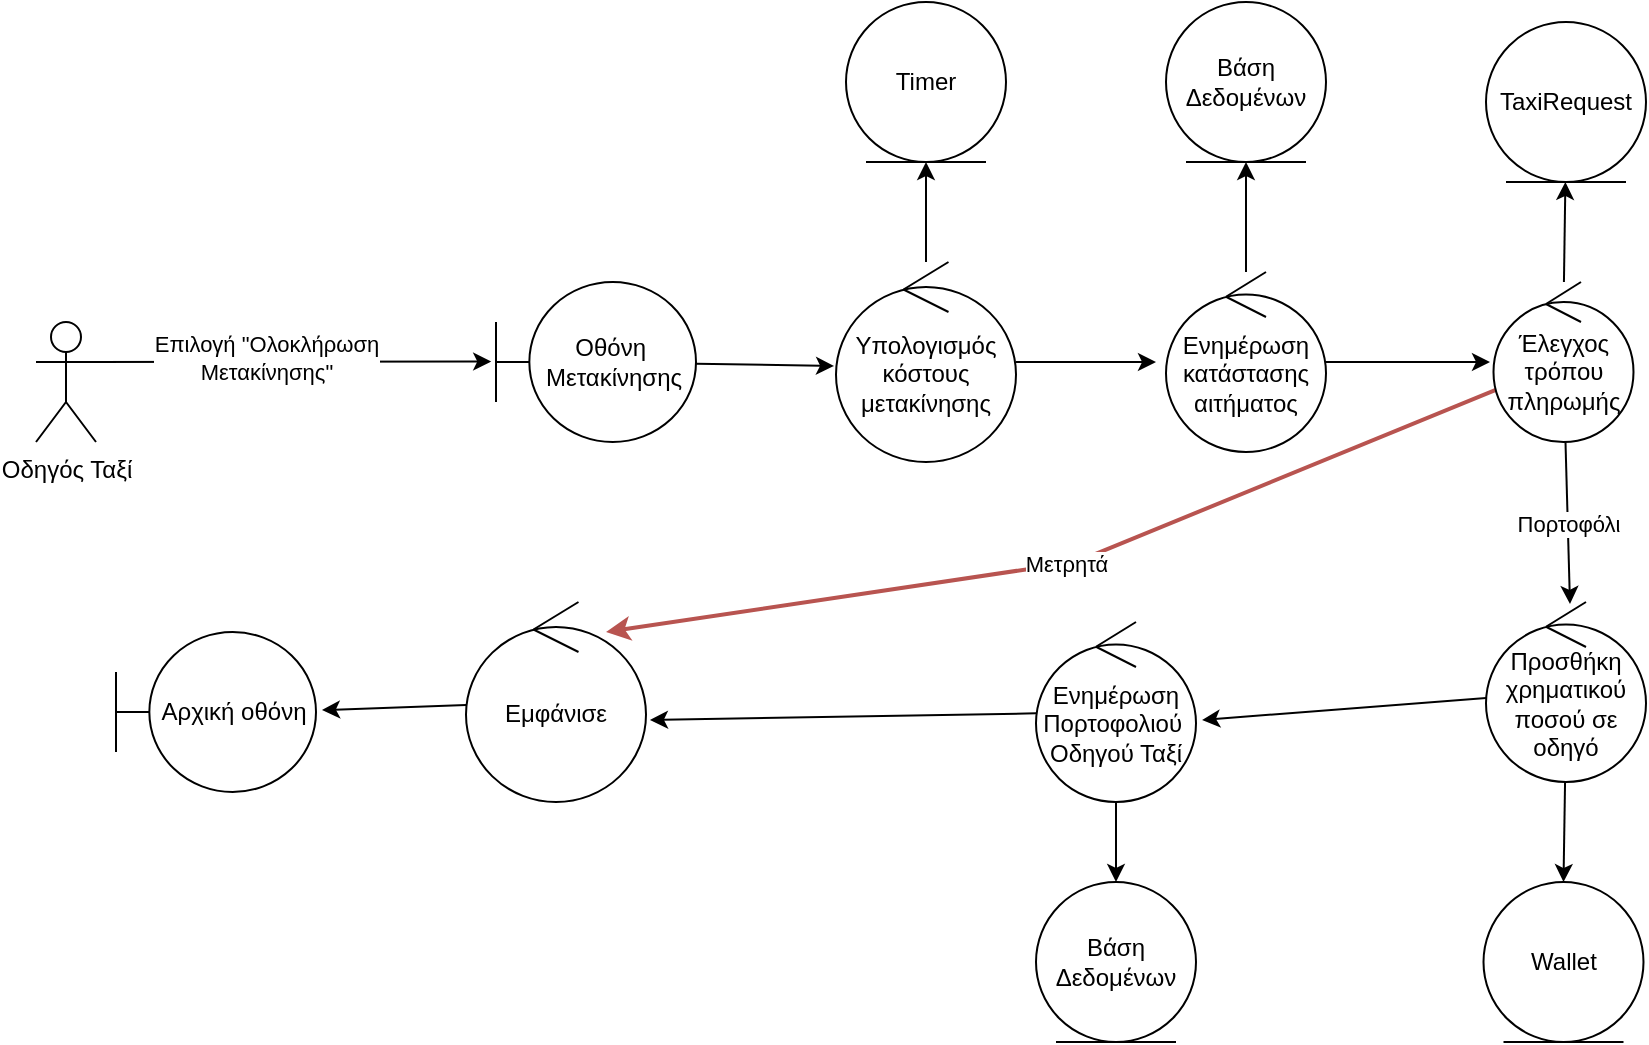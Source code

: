 <mxfile>
    <diagram id="ZnUvBVadmKkvFejZgnjO" name="Page-1">
        <mxGraphModel dx="1186" dy="1139" grid="1" gridSize="10" guides="1" tooltips="1" connect="1" arrows="1" fold="1" page="1" pageScale="1" pageWidth="850" pageHeight="1100" math="0" shadow="0">
            <root>
                <mxCell id="0"/>
                <mxCell id="1" parent="0"/>
                <mxCell id="4" style="edgeStyle=none;html=1;exitX=1;exitY=0.333;exitDx=0;exitDy=0;exitPerimeter=0;entryX=-0.024;entryY=0.497;entryDx=0;entryDy=0;entryPerimeter=0;strokeWidth=1;" parent="1" source="2" target="3" edge="1">
                    <mxGeometry relative="1" as="geometry"/>
                </mxCell>
                <mxCell id="6" value="Επιλογή &quot;Ολοκλήρωση&lt;br&gt;Μετακίνησης&quot;" style="edgeLabel;html=1;align=center;verticalAlign=middle;resizable=0;points=[];" parent="4" vertex="1" connectable="0">
                    <mxGeometry x="-0.143" y="2" relative="1" as="geometry">
                        <mxPoint as="offset"/>
                    </mxGeometry>
                </mxCell>
                <mxCell id="2" value="Οδηγός Ταξί" style="shape=umlActor;verticalLabelPosition=bottom;verticalAlign=top;html=1;" parent="1" vertex="1">
                    <mxGeometry x="120" y="270" width="30" height="60" as="geometry"/>
                </mxCell>
                <mxCell id="69" style="edgeStyle=none;html=1;entryX=-0.011;entryY=0.52;entryDx=0;entryDy=0;entryPerimeter=0;" parent="1" source="3" target="11" edge="1">
                    <mxGeometry relative="1" as="geometry"/>
                </mxCell>
                <mxCell id="3" value="Οθόνη&amp;nbsp; Μετακίνησης" style="shape=umlBoundary;whiteSpace=wrap;html=1;strokeWidth=1;" parent="1" vertex="1">
                    <mxGeometry x="350" y="250" width="100" height="80" as="geometry"/>
                </mxCell>
                <mxCell id="10" value="" style="edgeStyle=none;html=1;strokeWidth=1;" parent="1" source="7" target="9" edge="1">
                    <mxGeometry relative="1" as="geometry"/>
                </mxCell>
                <mxCell id="71" style="edgeStyle=none;html=1;entryX=-0.025;entryY=0.5;entryDx=0;entryDy=0;entryPerimeter=0;" parent="1" source="7" target="15" edge="1">
                    <mxGeometry relative="1" as="geometry"/>
                </mxCell>
                <mxCell id="7" value="Ενημέρωση κατάστασης αιτήματος" style="ellipse;shape=umlControl;whiteSpace=wrap;html=1;strokeWidth=1;" parent="1" vertex="1">
                    <mxGeometry x="685" y="245" width="80" height="90" as="geometry"/>
                </mxCell>
                <mxCell id="9" value="Βάση Δεδομένων" style="ellipse;shape=umlEntity;whiteSpace=wrap;html=1;strokeWidth=1;" parent="1" vertex="1">
                    <mxGeometry x="685" y="110" width="80" height="80" as="geometry"/>
                </mxCell>
                <mxCell id="70" style="edgeStyle=none;html=1;" parent="1" source="11" edge="1">
                    <mxGeometry relative="1" as="geometry">
                        <mxPoint x="680" y="290" as="targetPoint"/>
                    </mxGeometry>
                </mxCell>
                <mxCell id="73" style="edgeStyle=none;html=1;entryX=0.5;entryY=1;entryDx=0;entryDy=0;" parent="1" source="11" target="72" edge="1">
                    <mxGeometry relative="1" as="geometry"/>
                </mxCell>
                <mxCell id="11" value="Υπολογισμός κόστους μετακίνησης" style="ellipse;shape=umlControl;whiteSpace=wrap;html=1;strokeWidth=1;" parent="1" vertex="1">
                    <mxGeometry x="520" y="240" width="90" height="100" as="geometry"/>
                </mxCell>
                <mxCell id="18" value="" style="edgeStyle=none;html=1;strokeWidth=1;" parent="1" source="15" target="17" edge="1">
                    <mxGeometry relative="1" as="geometry"/>
                </mxCell>
                <mxCell id="20" value="Πορτοφόλι" style="edgeStyle=none;html=1;strokeWidth=1;entryX=0.525;entryY=0.011;entryDx=0;entryDy=0;entryPerimeter=0;" parent="1" source="15" target="28" edge="1">
                    <mxGeometry x="0.015" relative="1" as="geometry">
                        <mxPoint as="offset"/>
                        <mxPoint x="883.75" y="395" as="targetPoint"/>
                    </mxGeometry>
                </mxCell>
                <mxCell id="39" value="Μετρητά" style="edgeStyle=none;html=1;fillColor=#f8cecc;strokeColor=#b85450;strokeWidth=2;entryX=0.778;entryY=0.15;entryDx=0;entryDy=0;entryPerimeter=0;" parent="1" source="15" target="64" edge="1">
                    <mxGeometry relative="1" as="geometry">
                        <mxPoint x="730.97" y="429.98" as="targetPoint"/>
                        <Array as="points">
                            <mxPoint x="640" y="390"/>
                        </Array>
                    </mxGeometry>
                </mxCell>
                <mxCell id="15" value="Έλεγχος τρόπου πληρωμής" style="ellipse;shape=umlControl;whiteSpace=wrap;html=1;strokeWidth=1;" parent="1" vertex="1">
                    <mxGeometry x="848.75" y="250" width="70" height="80" as="geometry"/>
                </mxCell>
                <mxCell id="17" value="TaxiRequest" style="ellipse;shape=umlEntity;whiteSpace=wrap;html=1;strokeWidth=1;" parent="1" vertex="1">
                    <mxGeometry x="845" y="120" width="80" height="80" as="geometry"/>
                </mxCell>
                <mxCell id="63" style="edgeStyle=none;html=1;entryX=0.5;entryY=0;entryDx=0;entryDy=0;" parent="1" source="28" target="62" edge="1">
                    <mxGeometry relative="1" as="geometry"/>
                </mxCell>
                <mxCell id="75" style="edgeStyle=none;html=1;entryX=1.038;entryY=0.544;entryDx=0;entryDy=0;entryPerimeter=0;" edge="1" parent="1" source="28" target="74">
                    <mxGeometry relative="1" as="geometry"/>
                </mxCell>
                <mxCell id="28" value="Προσθήκη χρηματικού ποσού σε οδηγό" style="ellipse;shape=umlControl;whiteSpace=wrap;html=1;strokeWidth=1;" parent="1" vertex="1">
                    <mxGeometry x="845" y="410" width="80" height="90" as="geometry"/>
                </mxCell>
                <mxCell id="62" value="Wallet" style="ellipse;shape=umlEntity;whiteSpace=wrap;html=1;" parent="1" vertex="1">
                    <mxGeometry x="843.75" y="550" width="80" height="80" as="geometry"/>
                </mxCell>
                <mxCell id="67" style="edgeStyle=none;html=1;entryX=1.03;entryY=0.488;entryDx=0;entryDy=0;entryPerimeter=0;" parent="1" source="64" target="66" edge="1">
                    <mxGeometry relative="1" as="geometry"/>
                </mxCell>
                <mxCell id="64" value="Εμφάνισε" style="ellipse;shape=umlControl;whiteSpace=wrap;html=1;strokeWidth=1;" parent="1" vertex="1">
                    <mxGeometry x="335" y="410" width="90" height="100" as="geometry"/>
                </mxCell>
                <mxCell id="66" value="Αρχική οθόνη" style="shape=umlBoundary;whiteSpace=wrap;html=1;strokeWidth=1;" parent="1" vertex="1">
                    <mxGeometry x="160" y="425" width="100" height="80" as="geometry"/>
                </mxCell>
                <mxCell id="72" value="Timer" style="ellipse;shape=umlEntity;whiteSpace=wrap;html=1;strokeWidth=1;" parent="1" vertex="1">
                    <mxGeometry x="525" y="110" width="80" height="80" as="geometry"/>
                </mxCell>
                <mxCell id="76" style="edgeStyle=none;html=1;entryX=1.022;entryY=0.59;entryDx=0;entryDy=0;entryPerimeter=0;" edge="1" parent="1" source="74" target="64">
                    <mxGeometry relative="1" as="geometry"/>
                </mxCell>
                <mxCell id="78" style="edgeStyle=none;html=1;entryX=0.5;entryY=0;entryDx=0;entryDy=0;" edge="1" parent="1" source="74" target="77">
                    <mxGeometry relative="1" as="geometry"/>
                </mxCell>
                <mxCell id="74" value="Ενημέρωση Πορτοφολιού&amp;nbsp;&lt;br&gt;Οδηγού Ταξί" style="ellipse;shape=umlControl;whiteSpace=wrap;html=1;strokeWidth=1;" vertex="1" parent="1">
                    <mxGeometry x="620" y="420" width="80" height="90" as="geometry"/>
                </mxCell>
                <mxCell id="77" value="Βάση Δεδομένων" style="ellipse;shape=umlEntity;whiteSpace=wrap;html=1;strokeWidth=1;" vertex="1" parent="1">
                    <mxGeometry x="620" y="550" width="80" height="80" as="geometry"/>
                </mxCell>
            </root>
        </mxGraphModel>
    </diagram>
</mxfile>